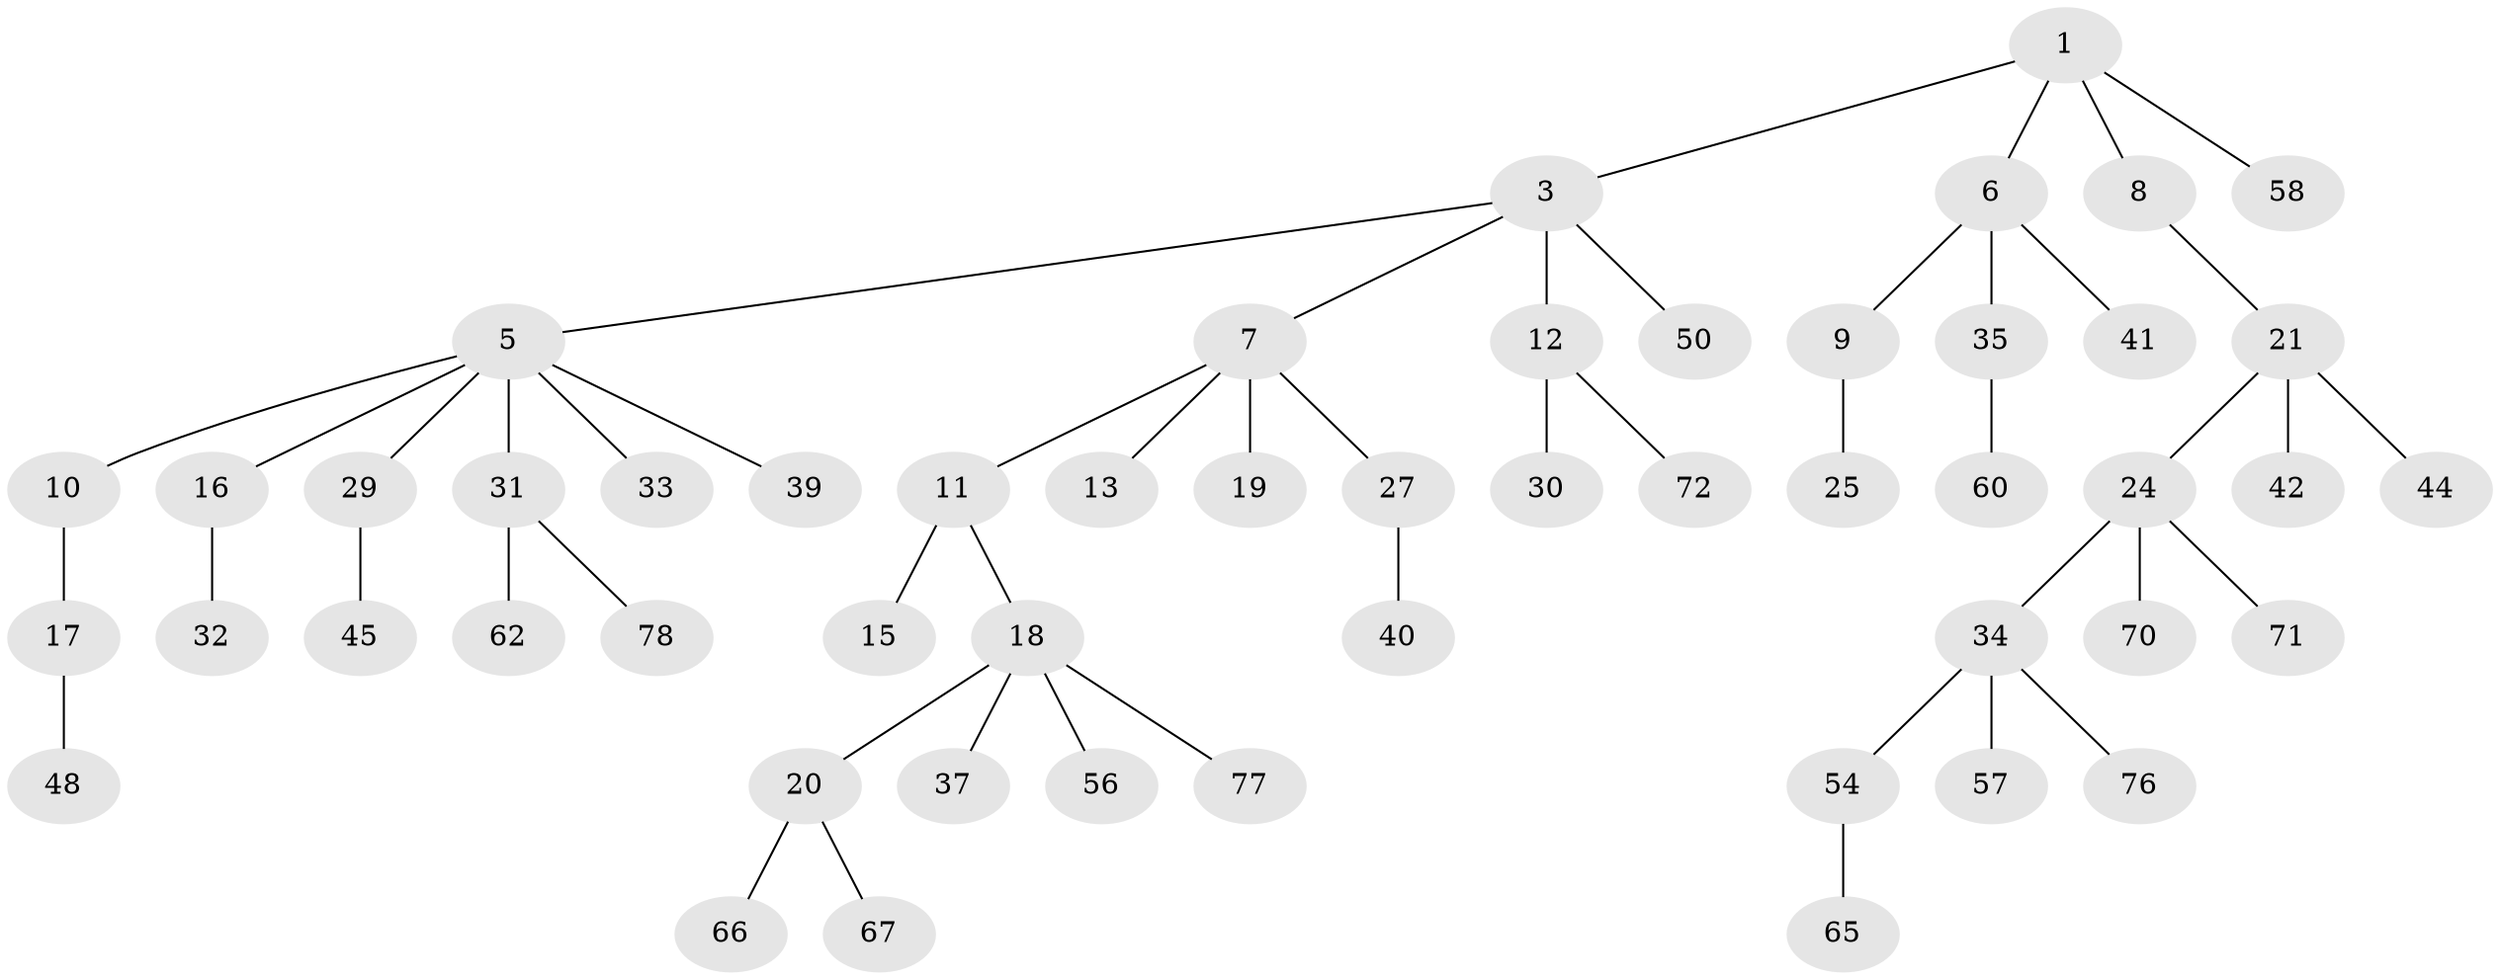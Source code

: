 // Generated by graph-tools (version 1.1) at 2025/24/03/03/25 07:24:07]
// undirected, 52 vertices, 51 edges
graph export_dot {
graph [start="1"]
  node [color=gray90,style=filled];
  1 [super="+2"];
  3 [super="+4"];
  5 [super="+14"];
  6;
  7;
  8;
  9;
  10 [super="+23"];
  11 [super="+79"];
  12 [super="+47"];
  13 [super="+49"];
  15 [super="+55"];
  16 [super="+43"];
  17 [super="+26"];
  18 [super="+28"];
  19 [super="+46"];
  20 [super="+36"];
  21 [super="+22"];
  24 [super="+51"];
  25 [super="+63"];
  27 [super="+59"];
  29 [super="+61"];
  30;
  31 [super="+69"];
  32 [super="+52"];
  33;
  34 [super="+53"];
  35 [super="+38"];
  37;
  39;
  40 [super="+68"];
  41 [super="+74"];
  42;
  44 [super="+75"];
  45;
  48;
  50;
  54;
  56;
  57;
  58;
  60;
  62 [super="+64"];
  65 [super="+81"];
  66 [super="+73"];
  67;
  70;
  71 [super="+80"];
  72;
  76;
  77;
  78;
  1 -- 6;
  1 -- 58;
  1 -- 8;
  1 -- 3;
  3 -- 12;
  3 -- 50;
  3 -- 5;
  3 -- 7;
  5 -- 10;
  5 -- 29;
  5 -- 31;
  5 -- 33;
  5 -- 16;
  5 -- 39;
  6 -- 9;
  6 -- 35;
  6 -- 41;
  7 -- 11;
  7 -- 13;
  7 -- 19;
  7 -- 27;
  8 -- 21;
  9 -- 25;
  10 -- 17;
  11 -- 15;
  11 -- 18;
  12 -- 30;
  12 -- 72;
  16 -- 32;
  17 -- 48;
  18 -- 20;
  18 -- 37;
  18 -- 56;
  18 -- 77;
  20 -- 66;
  20 -- 67;
  21 -- 44;
  21 -- 24;
  21 -- 42;
  24 -- 34;
  24 -- 70;
  24 -- 71;
  27 -- 40;
  29 -- 45;
  31 -- 62;
  31 -- 78;
  34 -- 54;
  34 -- 57;
  34 -- 76;
  35 -- 60;
  54 -- 65;
}
